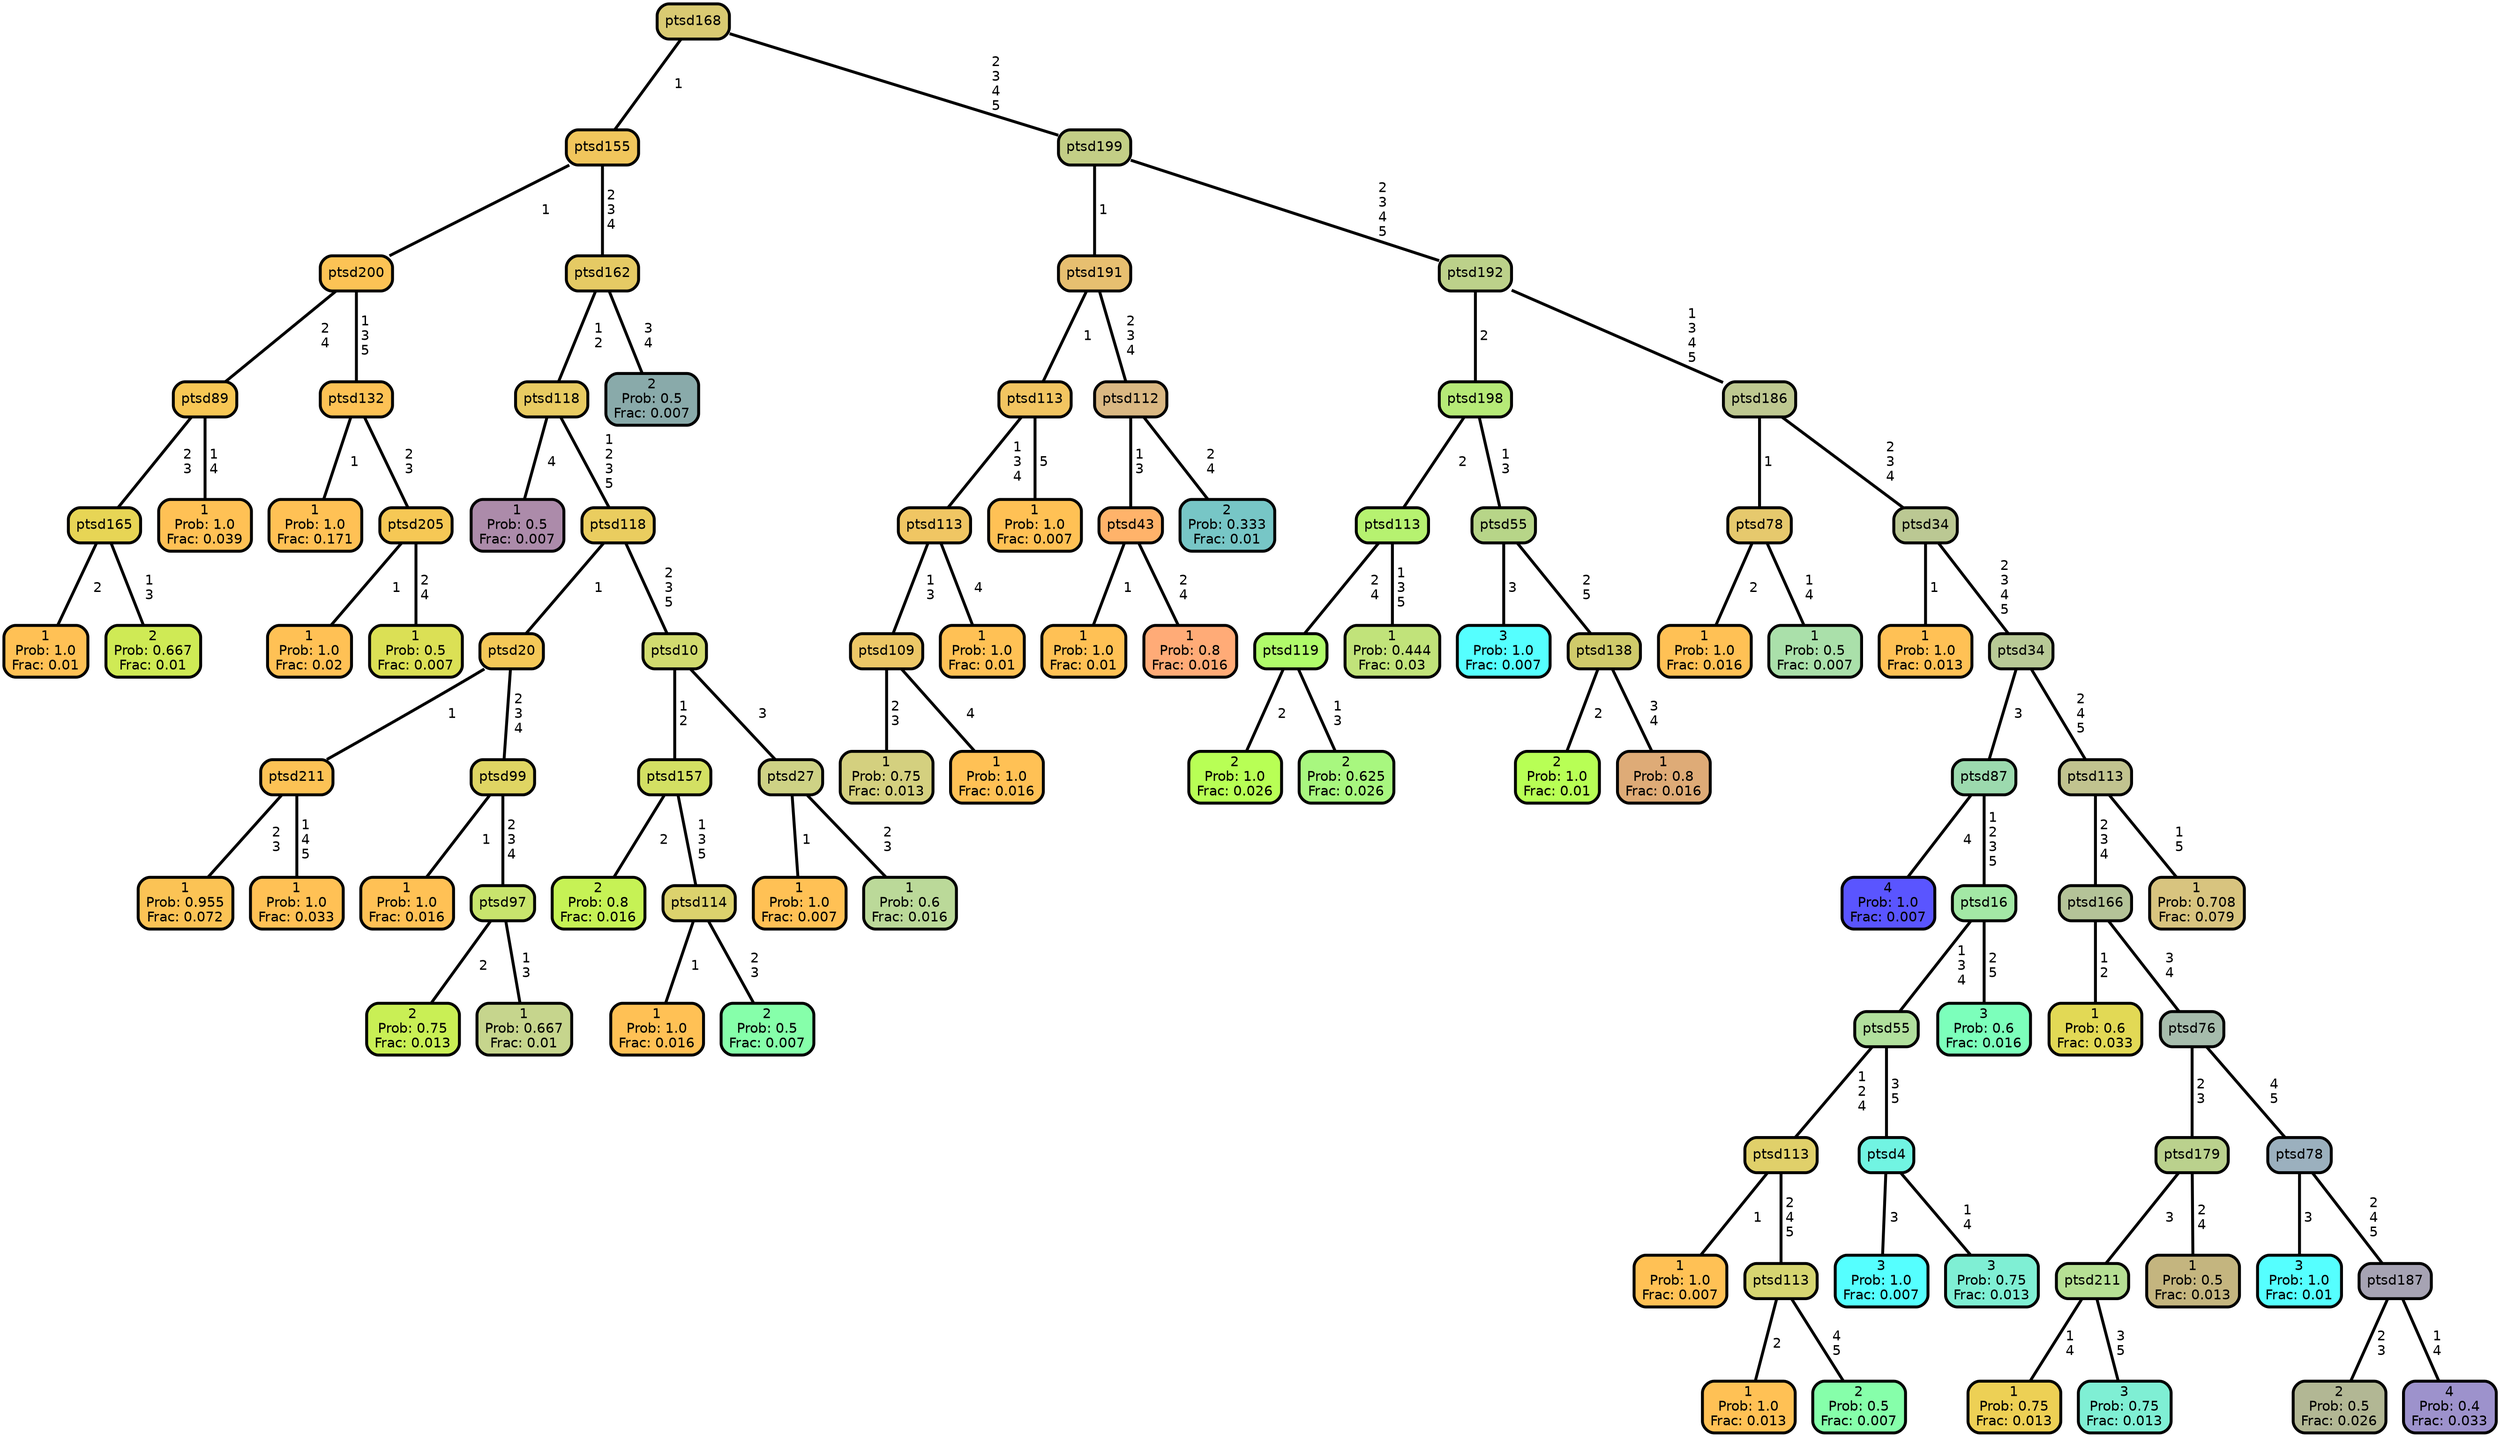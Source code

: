 graph Tree {
node [shape=box, style="filled, rounded",color="black",penwidth="3",fontcolor="black",                 fontname=helvetica] ;
graph [ranksep="0 equally", splines=straight,                 bgcolor=transparent, dpi=60] ;
edge [fontname=helvetica, color=black] ;
0 [label="1
Prob: 1.0
Frac: 0.01", fillcolor="#ffc155"] ;
1 [label="ptsd165",href=".//ptsd165.svg", fillcolor="#e7d555"] ;
2 [label="2
Prob: 0.667
Frac: 0.01", fillcolor="#cfea55"] ;
3 [label="ptsd89",href=".//ptsd89.svg", fillcolor="#f7c755"] ;
4 [label="1
Prob: 1.0
Frac: 0.039", fillcolor="#ffc155"] ;
5 [label="ptsd200",href=".//ptsd200.svg", fillcolor="#fcc355"] ;
6 [label="1
Prob: 1.0
Frac: 0.171", fillcolor="#ffc155"] ;
7 [label="ptsd132",href=".//ptsd132.svg", fillcolor="#fdc255"] ;
8 [label="1
Prob: 1.0
Frac: 0.02", fillcolor="#ffc155"] ;
9 [label="ptsd205",href=".//ptsd205.svg", fillcolor="#f6c855"] ;
10 [label="1
Prob: 0.5
Frac: 0.007", fillcolor="#dbe055"] ;
11 [label="ptsd155",href=".//ptsd155.svg", fillcolor="#f1c65c"] ;
12 [label="1
Prob: 0.5
Frac: 0.007", fillcolor="#ac8baa"] ;
13 [label="ptsd118",href=".//ptsd118.svg", fillcolor="#e8cb62"] ;
14 [label="1
Prob: 0.955
Frac: 0.072", fillcolor="#fbc355"] ;
15 [label="ptsd211",href=".//ptsd211.svg", fillcolor="#fcc255"] ;
16 [label="1
Prob: 1.0
Frac: 0.033", fillcolor="#ffc155"] ;
17 [label="ptsd20",href=".//ptsd20.svg", fillcolor="#f4c858"] ;
18 [label="1
Prob: 1.0
Frac: 0.016", fillcolor="#ffc155"] ;
19 [label="ptsd99",href=".//ptsd99.svg", fillcolor="#dfd563"] ;
20 [label="2
Prob: 0.75
Frac: 0.013", fillcolor="#c9ef55"] ;
21 [label="ptsd97",href=".//ptsd97.svg", fillcolor="#c8e46d"] ;
22 [label="1
Prob: 0.667
Frac: 0.01", fillcolor="#c6d58d"] ;
23 [label="ptsd118",href=".//ptsd118.svg", fillcolor="#eacd5f"] ;
24 [label="2
Prob: 0.8
Frac: 0.016", fillcolor="#c6f255"] ;
25 [label="ptsd157",href=".//ptsd157.svg", fillcolor="#d3e063"] ;
26 [label="1
Prob: 1.0
Frac: 0.016", fillcolor="#ffc155"] ;
27 [label="ptsd114",href=".//ptsd114.svg", fillcolor="#dcd26d"] ;
28 [label="2
Prob: 0.5
Frac: 0.007", fillcolor="#86ffaa"] ;
29 [label="ptsd10",href=".//ptsd10.svg", fillcolor="#d1db6f"] ;
30 [label="1
Prob: 1.0
Frac: 0.007", fillcolor="#ffc155"] ;
31 [label="ptsd27",href=".//ptsd27.svg", fillcolor="#ced285"] ;
32 [label="1
Prob: 0.6
Frac: 0.016", fillcolor="#bbd999"] ;
33 [label="ptsd162",href=".//ptsd162.svg", fillcolor="#e5ca64"] ;
34 [label="2
Prob: 0.5
Frac: 0.007", fillcolor="#89aaaa"] ;
35 [label="ptsd168",href=".//ptsd168.svg", fillcolor="#d9ca72"] ;
36 [label="1
Prob: 0.75
Frac: 0.013", fillcolor="#d4d07f"] ;
37 [label="ptsd109",href=".//ptsd109.svg", fillcolor="#ecc767"] ;
38 [label="1
Prob: 1.0
Frac: 0.016", fillcolor="#ffc155"] ;
39 [label="ptsd113",href=".//ptsd113.svg", fillcolor="#f0c663"] ;
40 [label="1
Prob: 1.0
Frac: 0.01", fillcolor="#ffc155"] ;
41 [label="ptsd113",href=".//ptsd113.svg", fillcolor="#f2c561"] ;
42 [label="1
Prob: 1.0
Frac: 0.007", fillcolor="#ffc155"] ;
43 [label="ptsd191",href=".//ptsd191.svg", fillcolor="#e7bf70"] ;
44 [label="1
Prob: 1.0
Frac: 0.01", fillcolor="#ffc155"] ;
45 [label="ptsd43",href=".//ptsd43.svg", fillcolor="#ffb36a"] ;
46 [label="1
Prob: 0.8
Frac: 0.016", fillcolor="#ffab77"] ;
47 [label="ptsd112",href=".//ptsd112.svg", fillcolor="#dab883"] ;
48 [label="2
Prob: 0.333
Frac: 0.01", fillcolor="#77c6c6"] ;
49 [label="ptsd199",href=".//ptsd199.svg", fillcolor="#c3ce86"] ;
50 [label="2
Prob: 1.0
Frac: 0.026", fillcolor="#b8ff55"] ;
51 [label="ptsd119",href=".//ptsd119.svg", fillcolor="#b0fb6a"] ;
52 [label="2
Prob: 0.625
Frac: 0.026", fillcolor="#a8f77f"] ;
53 [label="ptsd113",href=".//ptsd113.svg", fillcolor="#b6f270"] ;
54 [label="1
Prob: 0.444
Frac: 0.03", fillcolor="#c1e37a"] ;
55 [label="ptsd198",href=".//ptsd198.svg", fillcolor="#b6ea77"] ;
56 [label="3
Prob: 1.0
Frac: 0.007", fillcolor="#55ffff"] ;
57 [label="ptsd55",href=".//ptsd55.svg", fillcolor="#b7d588"] ;
58 [label="2
Prob: 1.0
Frac: 0.01", fillcolor="#b8ff55"] ;
59 [label="ptsd138",href=".//ptsd138.svg", fillcolor="#cfca6a"] ;
60 [label="1
Prob: 0.8
Frac: 0.016", fillcolor="#deab77"] ;
61 [label="ptsd192",href=".//ptsd192.svg", fillcolor="#bcd18a"] ;
62 [label="1
Prob: 1.0
Frac: 0.016", fillcolor="#ffc155"] ;
63 [label="ptsd78",href=".//ptsd78.svg", fillcolor="#e6c96d"] ;
64 [label="1
Prob: 0.5
Frac: 0.007", fillcolor="#aae0aa"] ;
65 [label="ptsd186",href=".//ptsd186.svg", fillcolor="#bec891"] ;
66 [label="1
Prob: 1.0
Frac: 0.013", fillcolor="#ffc155"] ;
67 [label="ptsd34",href=".//ptsd34.svg", fillcolor="#bbc893"] ;
68 [label="4
Prob: 1.0
Frac: 0.007", fillcolor="#5a55ff"] ;
69 [label="ptsd87",href=".//ptsd87.svg", fillcolor="#9cdaae"] ;
70 [label="1
Prob: 1.0
Frac: 0.007", fillcolor="#ffc155"] ;
71 [label="ptsd113",href=".//ptsd113.svg", fillcolor="#e0d06a"] ;
72 [label="1
Prob: 1.0
Frac: 0.013", fillcolor="#ffc155"] ;
73 [label="ptsd113",href=".//ptsd113.svg", fillcolor="#d6d571"] ;
74 [label="2
Prob: 0.5
Frac: 0.007", fillcolor="#86ffaa"] ;
75 [label="ptsd55",href=".//ptsd55.svg", fillcolor="#b1e09d"] ;
76 [label="3
Prob: 1.0
Frac: 0.007", fillcolor="#55ffff"] ;
77 [label="ptsd4",href=".//ptsd4.svg", fillcolor="#71f4e2"] ;
78 [label="3
Prob: 0.75
Frac: 0.013", fillcolor="#7fefd4"] ;
79 [label="ptsd16",href=".//ptsd16.svg", fillcolor="#a3e8a5"] ;
80 [label="3
Prob: 0.6
Frac: 0.016", fillcolor="#7cffbb"] ;
81 [label="ptsd34",href=".//ptsd34.svg", fillcolor="#b8c996"] ;
82 [label="1
Prob: 0.6
Frac: 0.033", fillcolor="#e2d955"] ;
83 [label="ptsd166",href=".//ptsd166.svg", fillcolor="#b4c398"] ;
84 [label="1
Prob: 0.75
Frac: 0.013", fillcolor="#edd055"] ;
85 [label="ptsd211",href=".//ptsd211.svg", fillcolor="#b6e094"] ;
86 [label="3
Prob: 0.75
Frac: 0.013", fillcolor="#7fefd4"] ;
87 [label="ptsd179",href=".//ptsd179.svg", fillcolor="#bad18d"] ;
88 [label="1
Prob: 0.5
Frac: 0.013", fillcolor="#c4b57f"] ;
89 [label="ptsd76",href=".//ptsd76.svg", fillcolor="#a6bcac"] ;
90 [label="3
Prob: 1.0
Frac: 0.01", fillcolor="#55ffff"] ;
91 [label="ptsd78",href=".//ptsd78.svg", fillcolor="#9bb0be"] ;
92 [label="2
Prob: 0.5
Frac: 0.026", fillcolor="#b2b794"] ;
93 [label="ptsd187",href=".//ptsd187.svg", fillcolor="#a6a3b3"] ;
94 [label="4
Prob: 0.4
Frac: 0.033", fillcolor="#9d92cc"] ;
95 [label="ptsd113",href=".//ptsd113.svg", fillcolor="#c1c38f"] ;
96 [label="1
Prob: 0.708
Frac: 0.079", fillcolor="#d8c47f"] ;
1 -- 0 [label=" 2",penwidth=3] ;
1 -- 2 [label=" 1\n 3",penwidth=3] ;
3 -- 1 [label=" 2\n 3",penwidth=3] ;
3 -- 4 [label=" 1\n 4",penwidth=3] ;
5 -- 3 [label=" 2\n 4",penwidth=3] ;
5 -- 7 [label=" 1\n 3\n 5",penwidth=3] ;
7 -- 6 [label=" 1",penwidth=3] ;
7 -- 9 [label=" 2\n 3",penwidth=3] ;
9 -- 8 [label=" 1",penwidth=3] ;
9 -- 10 [label=" 2\n 4",penwidth=3] ;
11 -- 5 [label=" 1",penwidth=3] ;
11 -- 33 [label=" 2\n 3\n 4",penwidth=3] ;
13 -- 12 [label=" 4",penwidth=3] ;
13 -- 23 [label=" 1\n 2\n 3\n 5",penwidth=3] ;
15 -- 14 [label=" 2\n 3",penwidth=3] ;
15 -- 16 [label=" 1\n 4\n 5",penwidth=3] ;
17 -- 15 [label=" 1",penwidth=3] ;
17 -- 19 [label=" 2\n 3\n 4",penwidth=3] ;
19 -- 18 [label=" 1",penwidth=3] ;
19 -- 21 [label=" 2\n 3\n 4",penwidth=3] ;
21 -- 20 [label=" 2",penwidth=3] ;
21 -- 22 [label=" 1\n 3",penwidth=3] ;
23 -- 17 [label=" 1",penwidth=3] ;
23 -- 29 [label=" 2\n 3\n 5",penwidth=3] ;
25 -- 24 [label=" 2",penwidth=3] ;
25 -- 27 [label=" 1\n 3\n 5",penwidth=3] ;
27 -- 26 [label=" 1",penwidth=3] ;
27 -- 28 [label=" 2\n 3",penwidth=3] ;
29 -- 25 [label=" 1\n 2",penwidth=3] ;
29 -- 31 [label=" 3",penwidth=3] ;
31 -- 30 [label=" 1",penwidth=3] ;
31 -- 32 [label=" 2\n 3",penwidth=3] ;
33 -- 13 [label=" 1\n 2",penwidth=3] ;
33 -- 34 [label=" 3\n 4",penwidth=3] ;
35 -- 11 [label=" 1",penwidth=3] ;
35 -- 49 [label=" 2\n 3\n 4\n 5",penwidth=3] ;
37 -- 36 [label=" 2\n 3",penwidth=3] ;
37 -- 38 [label=" 4",penwidth=3] ;
39 -- 37 [label=" 1\n 3",penwidth=3] ;
39 -- 40 [label=" 4",penwidth=3] ;
41 -- 39 [label=" 1\n 3\n 4",penwidth=3] ;
41 -- 42 [label=" 5",penwidth=3] ;
43 -- 41 [label=" 1",penwidth=3] ;
43 -- 47 [label=" 2\n 3\n 4",penwidth=3] ;
45 -- 44 [label=" 1",penwidth=3] ;
45 -- 46 [label=" 2\n 4",penwidth=3] ;
47 -- 45 [label=" 1\n 3",penwidth=3] ;
47 -- 48 [label=" 2\n 4",penwidth=3] ;
49 -- 43 [label=" 1",penwidth=3] ;
49 -- 61 [label=" 2\n 3\n 4\n 5",penwidth=3] ;
51 -- 50 [label=" 2",penwidth=3] ;
51 -- 52 [label=" 1\n 3",penwidth=3] ;
53 -- 51 [label=" 2\n 4",penwidth=3] ;
53 -- 54 [label=" 1\n 3\n 5",penwidth=3] ;
55 -- 53 [label=" 2",penwidth=3] ;
55 -- 57 [label=" 1\n 3",penwidth=3] ;
57 -- 56 [label=" 3",penwidth=3] ;
57 -- 59 [label=" 2\n 5",penwidth=3] ;
59 -- 58 [label=" 2",penwidth=3] ;
59 -- 60 [label=" 3\n 4",penwidth=3] ;
61 -- 55 [label=" 2",penwidth=3] ;
61 -- 65 [label=" 1\n 3\n 4\n 5",penwidth=3] ;
63 -- 62 [label=" 2",penwidth=3] ;
63 -- 64 [label=" 1\n 4",penwidth=3] ;
65 -- 63 [label=" 1",penwidth=3] ;
65 -- 67 [label=" 2\n 3\n 4",penwidth=3] ;
67 -- 66 [label=" 1",penwidth=3] ;
67 -- 81 [label=" 2\n 3\n 4\n 5",penwidth=3] ;
69 -- 68 [label=" 4",penwidth=3] ;
69 -- 79 [label=" 1\n 2\n 3\n 5",penwidth=3] ;
71 -- 70 [label=" 1",penwidth=3] ;
71 -- 73 [label=" 2\n 4\n 5",penwidth=3] ;
73 -- 72 [label=" 2",penwidth=3] ;
73 -- 74 [label=" 4\n 5",penwidth=3] ;
75 -- 71 [label=" 1\n 2\n 4",penwidth=3] ;
75 -- 77 [label=" 3\n 5",penwidth=3] ;
77 -- 76 [label=" 3",penwidth=3] ;
77 -- 78 [label=" 1\n 4",penwidth=3] ;
79 -- 75 [label=" 1\n 3\n 4",penwidth=3] ;
79 -- 80 [label=" 2\n 5",penwidth=3] ;
81 -- 69 [label=" 3",penwidth=3] ;
81 -- 95 [label=" 2\n 4\n 5",penwidth=3] ;
83 -- 82 [label=" 1\n 2",penwidth=3] ;
83 -- 89 [label=" 3\n 4",penwidth=3] ;
85 -- 84 [label=" 1\n 4",penwidth=3] ;
85 -- 86 [label=" 3\n 5",penwidth=3] ;
87 -- 85 [label=" 3",penwidth=3] ;
87 -- 88 [label=" 2\n 4",penwidth=3] ;
89 -- 87 [label=" 2\n 3",penwidth=3] ;
89 -- 91 [label=" 4\n 5",penwidth=3] ;
91 -- 90 [label=" 3",penwidth=3] ;
91 -- 93 [label=" 2\n 4\n 5",penwidth=3] ;
93 -- 92 [label=" 2\n 3",penwidth=3] ;
93 -- 94 [label=" 1\n 4",penwidth=3] ;
95 -- 83 [label=" 2\n 3\n 4",penwidth=3] ;
95 -- 96 [label=" 1\n 5",penwidth=3] ;
{rank = same;}}